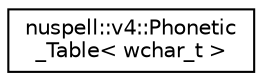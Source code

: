 digraph "Graphical Class Hierarchy"
{
 // LATEX_PDF_SIZE
  edge [fontname="Helvetica",fontsize="10",labelfontname="Helvetica",labelfontsize="10"];
  node [fontname="Helvetica",fontsize="10",shape=record];
  rankdir="LR";
  Node0 [label="nuspell::v4::Phonetic\l_Table\< wchar_t \>",height=0.2,width=0.4,color="black", fillcolor="white", style="filled",URL="$classnuspell_1_1v4_1_1_phonetic___table.html",tooltip=" "];
}
